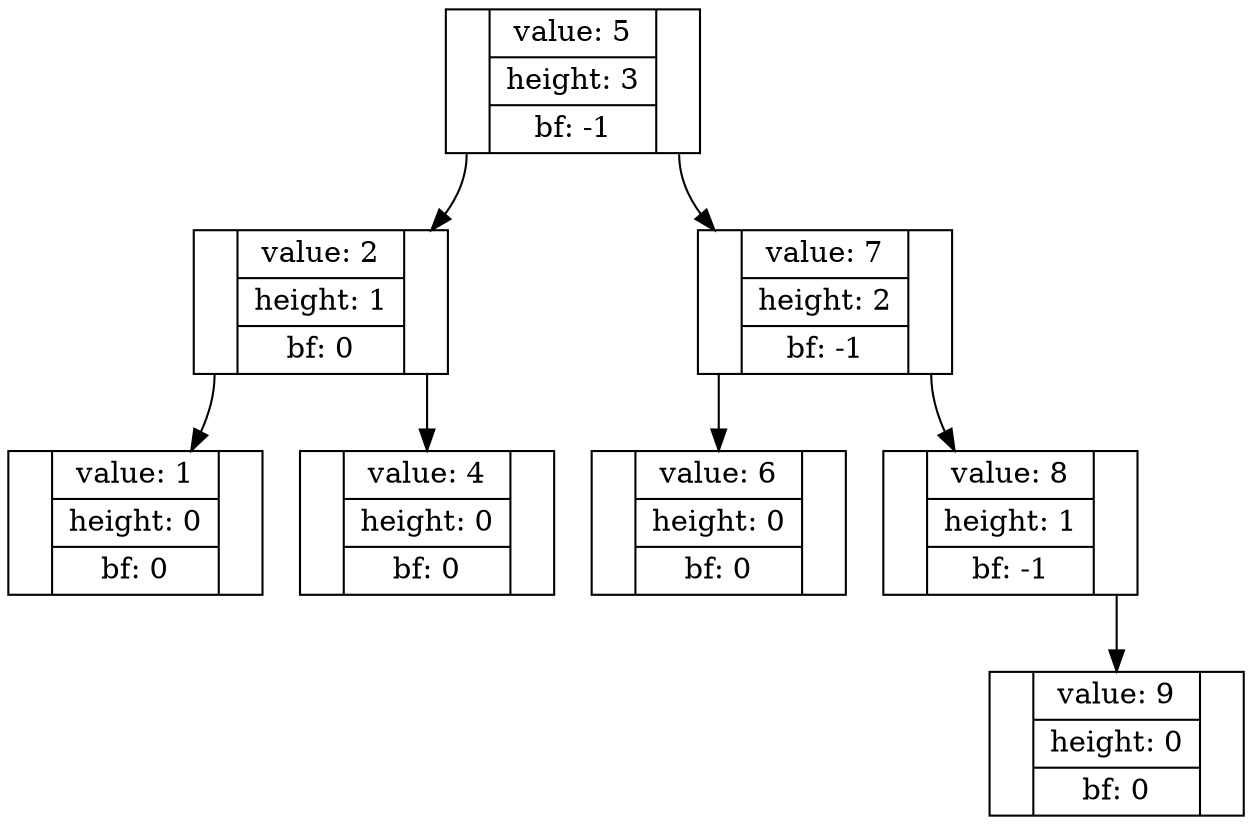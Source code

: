 digraph G {
	node [shape = record];
	node1 [label = "<l> |{<v> value: 1| height: 0| bf: 0}|<r>"];
	node4 [label = "<l> |{<v> value: 4| height: 0| bf: 0}|<r>"];
	node2 [label = "<l> |{<v> value: 2| height: 1| bf: 0}|<r>"];
	node6 [label = "<l> |{<v> value: 6| height: 0| bf: 0}|<r>"];
	node9 [label = "<l> |{<v> value: 9| height: 0| bf: 0}|<r>"];
	node8 [label = "<l> |{<v> value: 8| height: 1| bf: -1}|<r>"];
	node7 [label = "<l> |{<v> value: 7| height: 2| bf: -1}|<r>"];
	node5 [label = "<l> |{<v> value: 5| height: 3| bf: -1}|<r>"];
	node5:l -> node2;
	node2:l -> node1;
	node2:r -> node4;
	node5:r -> node7;
	node7:l -> node6;
	node7:r -> node8;
	node8:r -> node9;
}